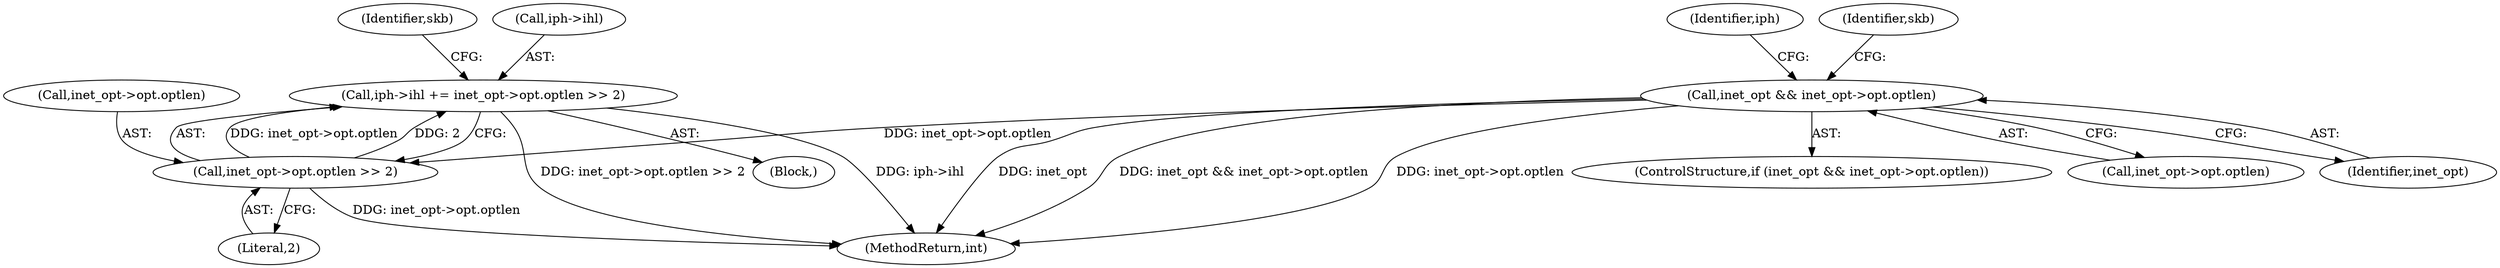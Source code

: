 digraph "0_linux_f6d8bd051c391c1c0458a30b2a7abcd939329259_22@pointer" {
"1000333" [label="(Call,iph->ihl += inet_opt->opt.optlen >> 2)"];
"1000337" [label="(Call,inet_opt->opt.optlen >> 2)"];
"1000325" [label="(Call,inet_opt && inet_opt->opt.optlen)"];
"1000327" [label="(Call,inet_opt->opt.optlen)"];
"1000343" [label="(Literal,2)"];
"1000345" [label="(Identifier,skb)"];
"1000337" [label="(Call,inet_opt->opt.optlen >> 2)"];
"1000324" [label="(ControlStructure,if (inet_opt && inet_opt->opt.optlen))"];
"1000325" [label="(Call,inet_opt && inet_opt->opt.optlen)"];
"1000335" [label="(Identifier,iph)"];
"1000357" [label="(Identifier,skb)"];
"1000334" [label="(Call,iph->ihl)"];
"1000332" [label="(Block,)"];
"1000326" [label="(Identifier,inet_opt)"];
"1000333" [label="(Call,iph->ihl += inet_opt->opt.optlen >> 2)"];
"1000387" [label="(MethodReturn,int)"];
"1000338" [label="(Call,inet_opt->opt.optlen)"];
"1000333" -> "1000332"  [label="AST: "];
"1000333" -> "1000337"  [label="CFG: "];
"1000334" -> "1000333"  [label="AST: "];
"1000337" -> "1000333"  [label="AST: "];
"1000345" -> "1000333"  [label="CFG: "];
"1000333" -> "1000387"  [label="DDG: iph->ihl"];
"1000333" -> "1000387"  [label="DDG: inet_opt->opt.optlen >> 2"];
"1000337" -> "1000333"  [label="DDG: inet_opt->opt.optlen"];
"1000337" -> "1000333"  [label="DDG: 2"];
"1000337" -> "1000343"  [label="CFG: "];
"1000338" -> "1000337"  [label="AST: "];
"1000343" -> "1000337"  [label="AST: "];
"1000337" -> "1000387"  [label="DDG: inet_opt->opt.optlen"];
"1000325" -> "1000337"  [label="DDG: inet_opt->opt.optlen"];
"1000325" -> "1000324"  [label="AST: "];
"1000325" -> "1000326"  [label="CFG: "];
"1000325" -> "1000327"  [label="CFG: "];
"1000326" -> "1000325"  [label="AST: "];
"1000327" -> "1000325"  [label="AST: "];
"1000335" -> "1000325"  [label="CFG: "];
"1000357" -> "1000325"  [label="CFG: "];
"1000325" -> "1000387"  [label="DDG: inet_opt"];
"1000325" -> "1000387"  [label="DDG: inet_opt && inet_opt->opt.optlen"];
"1000325" -> "1000387"  [label="DDG: inet_opt->opt.optlen"];
}
